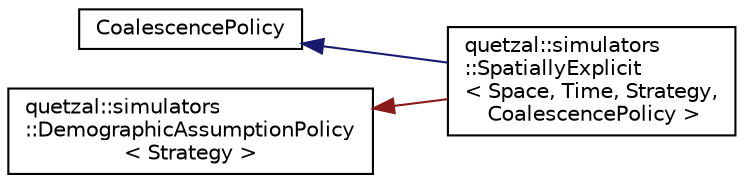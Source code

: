digraph "Graphical Class Hierarchy"
{
 // LATEX_PDF_SIZE
  edge [fontname="Helvetica",fontsize="10",labelfontname="Helvetica",labelfontsize="10"];
  node [fontname="Helvetica",fontsize="10",shape=record];
  rankdir="LR";
  Node128 [label="CoalescencePolicy",height=0.2,width=0.4,color="black", fillcolor="white", style="filled",URL="$class_coalescence_policy.html",tooltip=" "];
  Node128 -> Node1 [dir="back",color="midnightblue",fontsize="10",style="solid",fontname="Helvetica"];
  Node1 [label="quetzal::simulators\l::SpatiallyExplicit\l\< Space, Time, Strategy,\l CoalescencePolicy \>",height=0.2,width=0.4,color="black", fillcolor="white", style="filled",URL="$classquetzal_1_1simulators_1_1_spatially_explicit.html",tooltip="Coalescence simulator in a spatially explicit landscape."];
  Node0 [label="quetzal::simulators\l::DemographicAssumptionPolicy\l\< Strategy \>",height=0.2,width=0.4,color="black", fillcolor="white", style="filled",URL="$classquetzal_1_1simulators_1_1_demographic_assumption_policy.html",tooltip=" "];
  Node0 -> Node1 [dir="back",color="firebrick4",fontsize="10",style="solid",fontname="Helvetica"];
}
